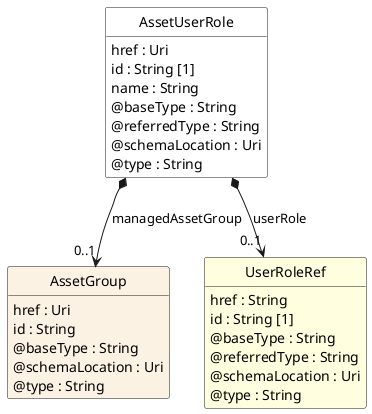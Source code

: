 @startuml
hide circle
hide methods
hide stereotype
show <<Enumeration>> stereotype
skinparam class {
   BackgroundColor<<Enumeration>> #E6F5F7
   BackgroundColor<<Ref>> #FFFFE0
   BackgroundColor<<Pivot>> #FFFFFFF
   BackgroundColor<<SimpleType>> #E2F0DA
   BackgroundColor #FCF2E3
}

class AssetUserRole <<Pivot>> {
    href : Uri
    id : String [1]
    name : String
    @baseType : String
    @referredType : String
    @schemaLocation : Uri
    @type : String
}

class AssetGroup  {
    href : Uri
    id : String
    @baseType : String
    @schemaLocation : Uri
    @type : String
}

class UserRoleRef  <<Ref>> {
    href : String
    id : String [1]
    @baseType : String
    @referredType : String
    @schemaLocation : Uri
    @type : String
}

AssetUserRole *-->  "0..1" UserRoleRef : userRole

AssetUserRole *-->  "0..1" AssetGroup : managedAssetGroup

@enduml